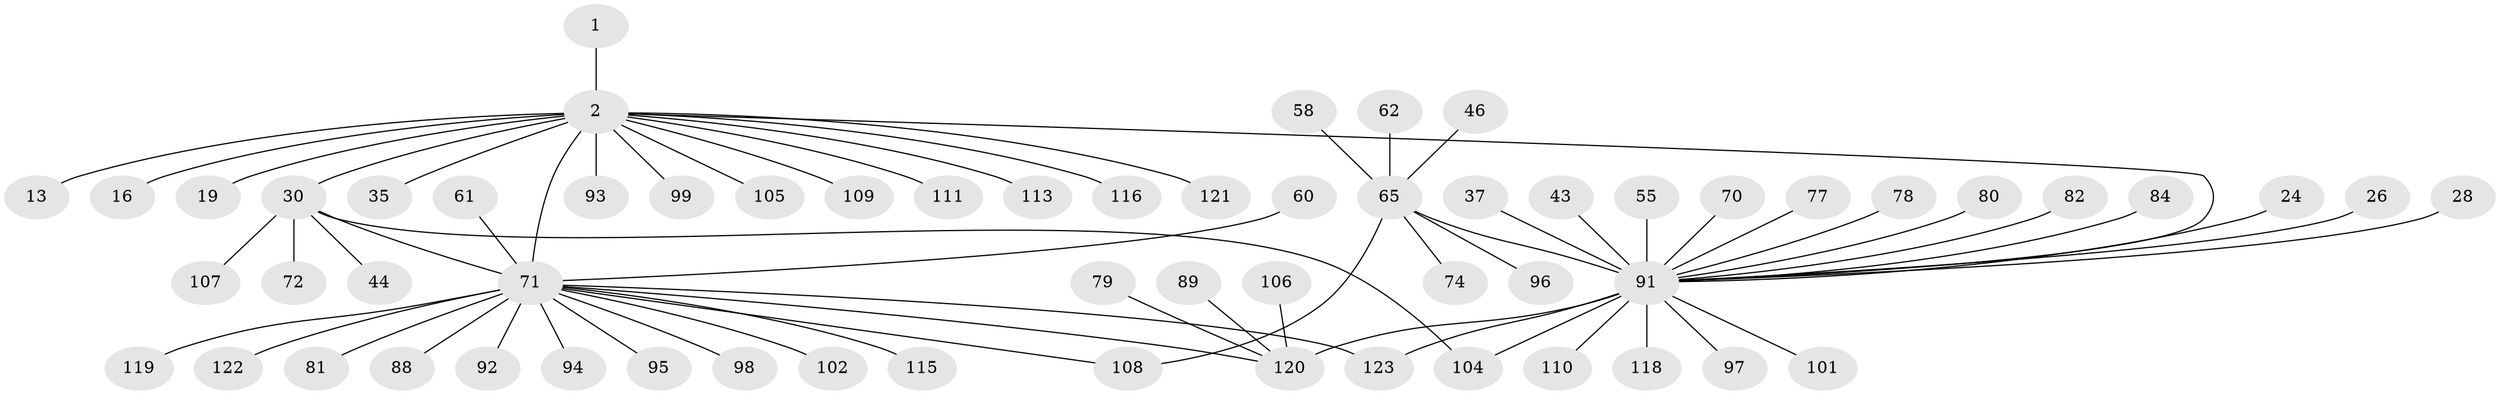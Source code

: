 // original degree distribution, {1: 0.5691056910569106, 22: 0.008130081300813009, 7: 0.016260162601626018, 6: 0.024390243902439025, 2: 0.21138211382113822, 4: 0.056910569105691054, 3: 0.08943089430894309, 15: 0.008130081300813009, 13: 0.008130081300813009, 21: 0.008130081300813009}
// Generated by graph-tools (version 1.1) at 2025/48/03/09/25 04:48:04]
// undirected, 61 vertices, 65 edges
graph export_dot {
graph [start="1"]
  node [color=gray90,style=filled];
  1;
  2;
  13;
  16;
  19;
  24;
  26;
  28;
  30 [super="+5+3"];
  35;
  37 [super="+34"];
  43 [super="+38"];
  44;
  46;
  55;
  58;
  60;
  61;
  62;
  65 [super="+29"];
  70;
  71 [super="+39+69+23+47+48+52+53+59"];
  72;
  74;
  77;
  78;
  79;
  80;
  81;
  82;
  84 [super="+40"];
  88;
  89;
  91 [super="+83+75+17"];
  92 [super="+49"];
  93 [super="+68+86"];
  94;
  95;
  96;
  97 [super="+73"];
  98;
  99;
  101;
  102 [super="+57"];
  104 [super="+15"];
  105;
  106;
  107 [super="+32"];
  108 [super="+50"];
  109;
  110;
  111;
  113;
  115 [super="+112"];
  116 [super="+56+76"];
  118;
  119 [super="+87"];
  120 [super="+67+103+85"];
  121 [super="+11+117"];
  122 [super="+100"];
  123 [super="+114"];
  1 -- 2;
  2 -- 13;
  2 -- 16;
  2 -- 19;
  2 -- 35;
  2 -- 99;
  2 -- 105;
  2 -- 109;
  2 -- 111;
  2 -- 113;
  2 -- 30 [weight=2];
  2 -- 93;
  2 -- 121;
  2 -- 91 [weight=3];
  2 -- 116;
  2 -- 71 [weight=4];
  24 -- 91;
  26 -- 91;
  28 -- 91;
  30 -- 44;
  30 -- 72;
  30 -- 104 [weight=2];
  30 -- 107;
  30 -- 71 [weight=2];
  37 -- 91;
  43 -- 91;
  46 -- 65;
  55 -- 91;
  58 -- 65;
  60 -- 71;
  61 -- 71;
  62 -- 65;
  65 -- 74;
  65 -- 96;
  65 -- 108;
  65 -- 91 [weight=3];
  70 -- 91;
  71 -- 81;
  71 -- 88;
  71 -- 94;
  71 -- 95;
  71 -- 98;
  71 -- 102;
  71 -- 108;
  71 -- 115;
  71 -- 119;
  71 -- 122;
  71 -- 123;
  71 -- 92;
  71 -- 120;
  77 -- 91;
  78 -- 91;
  79 -- 120;
  80 -- 91;
  82 -- 91;
  84 -- 91;
  89 -- 120;
  91 -- 101;
  91 -- 104 [weight=2];
  91 -- 110;
  91 -- 118;
  91 -- 120 [weight=5];
  91 -- 97;
  91 -- 123;
  106 -- 120;
}
